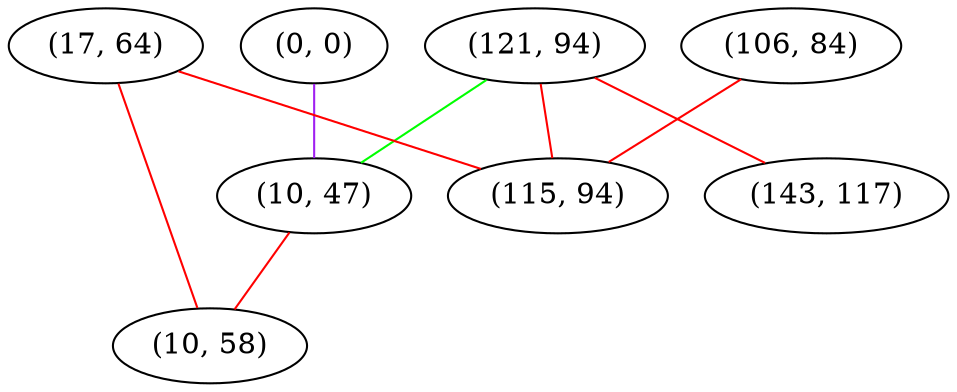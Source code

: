 graph "" {
"(0, 0)";
"(121, 94)";
"(17, 64)";
"(143, 117)";
"(10, 47)";
"(106, 84)";
"(10, 58)";
"(115, 94)";
"(0, 0)" -- "(10, 47)"  [color=purple, key=0, weight=4];
"(121, 94)" -- "(10, 47)"  [color=green, key=0, weight=2];
"(121, 94)" -- "(143, 117)"  [color=red, key=0, weight=1];
"(121, 94)" -- "(115, 94)"  [color=red, key=0, weight=1];
"(17, 64)" -- "(115, 94)"  [color=red, key=0, weight=1];
"(17, 64)" -- "(10, 58)"  [color=red, key=0, weight=1];
"(10, 47)" -- "(10, 58)"  [color=red, key=0, weight=1];
"(106, 84)" -- "(115, 94)"  [color=red, key=0, weight=1];
}
